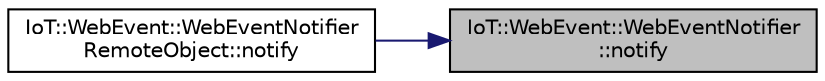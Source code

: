 digraph "IoT::WebEvent::WebEventNotifier::notify"
{
 // LATEX_PDF_SIZE
  edge [fontname="Helvetica",fontsize="10",labelfontname="Helvetica",labelfontsize="10"];
  node [fontname="Helvetica",fontsize="10",shape=record];
  rankdir="RL";
  Node1 [label="IoT::WebEvent::WebEventNotifier\l::notify",height=0.2,width=0.4,color="black", fillcolor="grey75", style="filled", fontcolor="black",tooltip="Destroys the Device."];
  Node1 -> Node2 [dir="back",color="midnightblue",fontsize="10",style="solid",fontname="Helvetica"];
  Node2 [label="IoT::WebEvent::WebEventNotifier\lRemoteObject::notify",height=0.2,width=0.4,color="black", fillcolor="white", style="filled",URL="$classIoT_1_1WebEvent_1_1WebEventNotifierRemoteObject.html#adafae8914f4e80c6dfe4b27edbc01f71",tooltip="Destroys the WebEventNotifierRemoteObject."];
}
